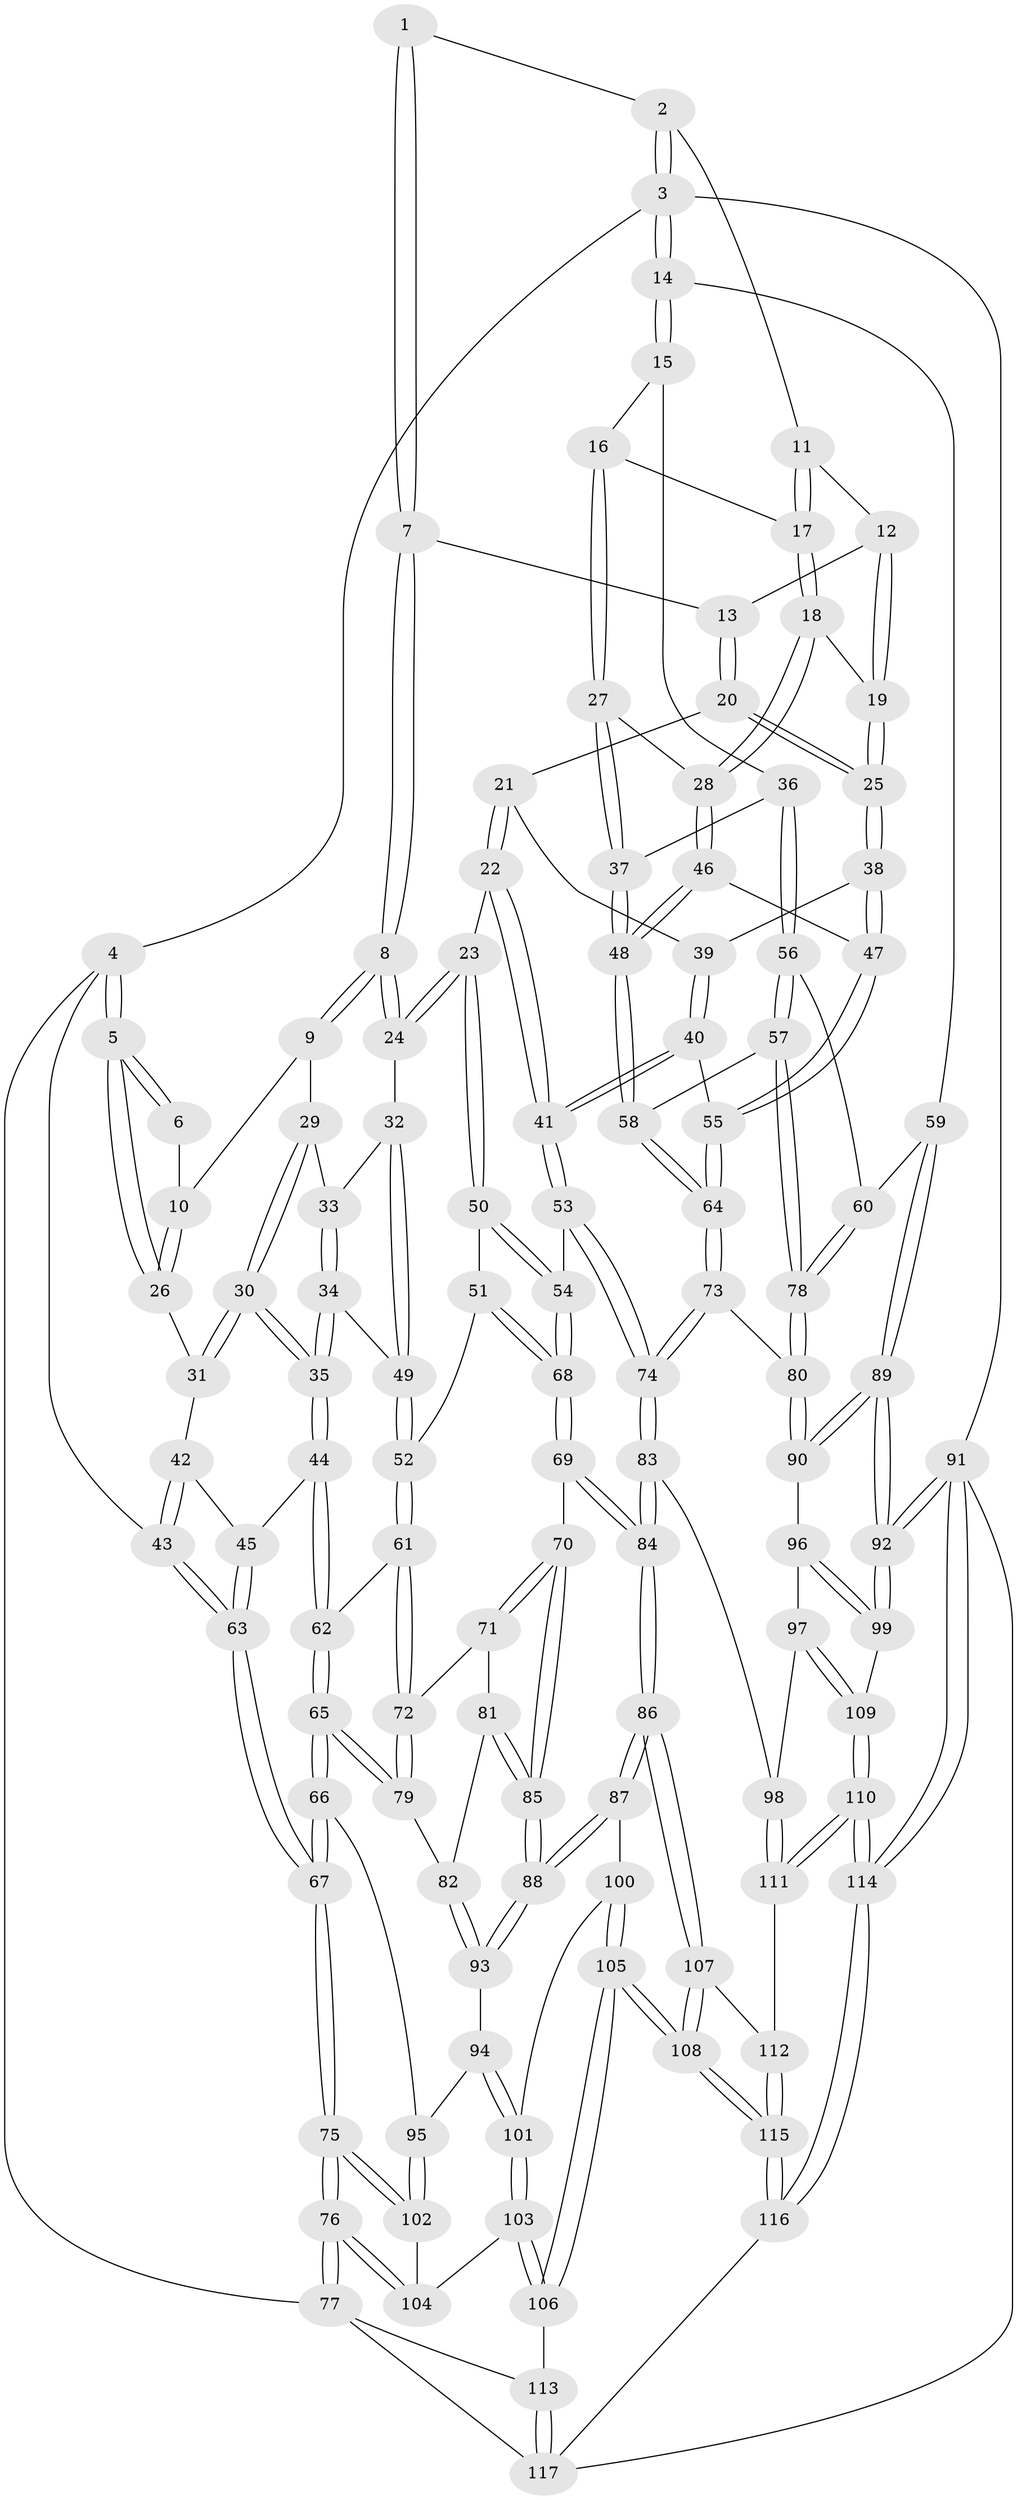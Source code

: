// Generated by graph-tools (version 1.1) at 2025/38/03/09/25 02:38:28]
// undirected, 117 vertices, 289 edges
graph export_dot {
graph [start="1"]
  node [color=gray90,style=filled];
  1 [pos="+0.521967085057727+0"];
  2 [pos="+0.7789903900257904+0"];
  3 [pos="+1+0"];
  4 [pos="+0+0"];
  5 [pos="+0+0"];
  6 [pos="+0.26460090963529276+0"];
  7 [pos="+0.5185505033596307+0"];
  8 [pos="+0.34343172566128094+0.0815644753720801"];
  9 [pos="+0.2993283722124085+0.05740886869219024"];
  10 [pos="+0.29130880040369994+0.047620857084051636"];
  11 [pos="+0.7758376476218506+0"];
  12 [pos="+0.6759533640958162+0.04257918416457301"];
  13 [pos="+0.5368832468389415+0.011432001882989127"];
  14 [pos="+1+0"];
  15 [pos="+1+0.05350446919120788"];
  16 [pos="+0.8770077127699156+0.08032159041777194"];
  17 [pos="+0.7990315127167944+0.029003130268914434"];
  18 [pos="+0.7285016448921987+0.1265980204469601"];
  19 [pos="+0.7160166360567534+0.129438887426784"];
  20 [pos="+0.5366662281166638+0.02873838156019194"];
  21 [pos="+0.5172442182418642+0.0952088852076176"];
  22 [pos="+0.486198511303215+0.12829425034829992"];
  23 [pos="+0.3995338580330234+0.156497178119888"];
  24 [pos="+0.39088624922976284+0.15383287645816715"];
  25 [pos="+0.7014389969811358+0.1395225353875212"];
  26 [pos="+0.14431179214850434+0.08965197874434719"];
  27 [pos="+0.8511900059362704+0.17474572385328868"];
  28 [pos="+0.7957375795433961+0.1717772436849017"];
  29 [pos="+0.26676029055394773+0.12744257004266796"];
  30 [pos="+0.19259158605122254+0.17941977904553688"];
  31 [pos="+0.14774951197102043+0.1109267773159795"];
  32 [pos="+0.35820239433115963+0.17758033189348763"];
  33 [pos="+0.27449781329914036+0.14498013942348614"];
  34 [pos="+0.2905823091228574+0.23165606688513313"];
  35 [pos="+0.20502324624282153+0.23655513283258348"];
  36 [pos="+0.90185377573943+0.21778359053530535"];
  37 [pos="+0.8888654713018684+0.2147207984830891"];
  38 [pos="+0.6677460190783266+0.1879904212096308"];
  39 [pos="+0.563692907863524+0.1349368577201577"];
  40 [pos="+0.5750544524832636+0.2886466990013995"];
  41 [pos="+0.5521144860207984+0.29987674597743036"];
  42 [pos="+0.08458612883634309+0.18096788693980118"];
  43 [pos="+0+0"];
  44 [pos="+0.19038755256198425+0.2562165437662016"];
  45 [pos="+0.06808200508802884+0.2418665584105048"];
  46 [pos="+0.7711578319490915+0.2644051737641074"];
  47 [pos="+0.6622798784420496+0.21943890224064477"];
  48 [pos="+0.7973989604590763+0.3074712347875459"];
  49 [pos="+0.2929548377483954+0.2319781836142676"];
  50 [pos="+0.4126541863344859+0.2042617782683741"];
  51 [pos="+0.35078489089448306+0.3154086329774211"];
  52 [pos="+0.3386537679043193+0.30870095292130373"];
  53 [pos="+0.5263189638392171+0.3292141767700553"];
  54 [pos="+0.49666497371215446+0.33334182470246915"];
  55 [pos="+0.6258566379881397+0.2708384783453775"];
  56 [pos="+0.9837293294024549+0.294758600044747"];
  57 [pos="+0.81282829438291+0.351058178143419"];
  58 [pos="+0.7962276290278597+0.3413487294278757"];
  59 [pos="+1+0.2746681042082299"];
  60 [pos="+0.9937951784855571+0.2990560637319204"];
  61 [pos="+0.2289217610765991+0.36343226139759954"];
  62 [pos="+0.1898091728905001+0.2995982870368086"];
  63 [pos="+0+0.36538879650439604"];
  64 [pos="+0.7297664901400482+0.3720278069765"];
  65 [pos="+0.019806265395321744+0.41429458219424437"];
  66 [pos="+0+0.4198451164380084"];
  67 [pos="+0+0.3717452358178045"];
  68 [pos="+0.41573559557166456+0.3798103070730406"];
  69 [pos="+0.40452835964257705+0.4066878054960915"];
  70 [pos="+0.38816101008204007+0.42104167333724773"];
  71 [pos="+0.26225810832264146+0.3987919342691568"];
  72 [pos="+0.22953169578124347+0.3733163872649361"];
  73 [pos="+0.6945898088087937+0.44960344085903714"];
  74 [pos="+0.6327064633285202+0.5033368010010459"];
  75 [pos="+0+0.6815696968291036"];
  76 [pos="+0+0.846644036687404"];
  77 [pos="+0+0.8503995860079328"];
  78 [pos="+0.9002378736679495+0.4836220195590264"];
  79 [pos="+0.17260877354504273+0.43942947933800175"];
  80 [pos="+0.9022500213791982+0.5057626519495341"];
  81 [pos="+0.26392827660720963+0.45622604174476256"];
  82 [pos="+0.19824251066033952+0.4908891761489524"];
  83 [pos="+0.6058733920209982+0.6187257010404703"];
  84 [pos="+0.5901565895155289+0.6237826349164979"];
  85 [pos="+0.34285018216086843+0.5140300676791916"];
  86 [pos="+0.5878378274621274+0.6252623009839434"];
  87 [pos="+0.34541500396145924+0.6123437887798983"];
  88 [pos="+0.3334772214458974+0.5655924666188399"];
  89 [pos="+1+0.565475428949278"];
  90 [pos="+0.906769951417953+0.5164475834143437"];
  91 [pos="+1+1"];
  92 [pos="+1+1"];
  93 [pos="+0.20008236175864852+0.5075222029671399"];
  94 [pos="+0.13624656089182396+0.5836417861979208"];
  95 [pos="+0.12033564957318982+0.5848561725321972"];
  96 [pos="+0.8959413440298262+0.5327904250415996"];
  97 [pos="+0.6575602135917595+0.6400817583835557"];
  98 [pos="+0.6296913451995259+0.6302820404739592"];
  99 [pos="+0.8963753651250351+0.7528838734023385"];
  100 [pos="+0.30244345698583824+0.668794380872025"];
  101 [pos="+0.2287692585088073+0.6488287566597617"];
  102 [pos="+0.1130659467621253+0.5952093885215644"];
  103 [pos="+0.08284014273608552+0.7511870491304257"];
  104 [pos="+0.06717512366896188+0.7460992954821002"];
  105 [pos="+0.2997412976306554+0.8430787373846879"];
  106 [pos="+0.19772215537052568+0.8266056527809525"];
  107 [pos="+0.5258498492541588+0.7582760605631825"];
  108 [pos="+0.33392345824455727+0.8879960713690056"];
  109 [pos="+0.7567613906552794+0.7361394853122676"];
  110 [pos="+0.6945623345054941+0.9842636098042262"];
  111 [pos="+0.6539846694436937+0.943893774675518"];
  112 [pos="+0.6149928980287985+0.9156096601552811"];
  113 [pos="+0.09861778910830828+0.9085030090934463"];
  114 [pos="+0.7725985663975481+1"];
  115 [pos="+0.33671251490421966+0.9062759941270029"];
  116 [pos="+0.3204135761522537+1"];
  117 [pos="+0.22198545927558105+1"];
  1 -- 2;
  1 -- 7;
  1 -- 7;
  2 -- 3;
  2 -- 3;
  2 -- 11;
  3 -- 4;
  3 -- 14;
  3 -- 14;
  3 -- 91;
  4 -- 5;
  4 -- 5;
  4 -- 43;
  4 -- 77;
  5 -- 6;
  5 -- 6;
  5 -- 26;
  5 -- 26;
  6 -- 10;
  7 -- 8;
  7 -- 8;
  7 -- 13;
  8 -- 9;
  8 -- 9;
  8 -- 24;
  8 -- 24;
  9 -- 10;
  9 -- 29;
  10 -- 26;
  10 -- 26;
  11 -- 12;
  11 -- 17;
  11 -- 17;
  12 -- 13;
  12 -- 19;
  12 -- 19;
  13 -- 20;
  13 -- 20;
  14 -- 15;
  14 -- 15;
  14 -- 59;
  15 -- 16;
  15 -- 36;
  16 -- 17;
  16 -- 27;
  16 -- 27;
  17 -- 18;
  17 -- 18;
  18 -- 19;
  18 -- 28;
  18 -- 28;
  19 -- 25;
  19 -- 25;
  20 -- 21;
  20 -- 25;
  20 -- 25;
  21 -- 22;
  21 -- 22;
  21 -- 39;
  22 -- 23;
  22 -- 41;
  22 -- 41;
  23 -- 24;
  23 -- 24;
  23 -- 50;
  23 -- 50;
  24 -- 32;
  25 -- 38;
  25 -- 38;
  26 -- 31;
  27 -- 28;
  27 -- 37;
  27 -- 37;
  28 -- 46;
  28 -- 46;
  29 -- 30;
  29 -- 30;
  29 -- 33;
  30 -- 31;
  30 -- 31;
  30 -- 35;
  30 -- 35;
  31 -- 42;
  32 -- 33;
  32 -- 49;
  32 -- 49;
  33 -- 34;
  33 -- 34;
  34 -- 35;
  34 -- 35;
  34 -- 49;
  35 -- 44;
  35 -- 44;
  36 -- 37;
  36 -- 56;
  36 -- 56;
  37 -- 48;
  37 -- 48;
  38 -- 39;
  38 -- 47;
  38 -- 47;
  39 -- 40;
  39 -- 40;
  40 -- 41;
  40 -- 41;
  40 -- 55;
  41 -- 53;
  41 -- 53;
  42 -- 43;
  42 -- 43;
  42 -- 45;
  43 -- 63;
  43 -- 63;
  44 -- 45;
  44 -- 62;
  44 -- 62;
  45 -- 63;
  45 -- 63;
  46 -- 47;
  46 -- 48;
  46 -- 48;
  47 -- 55;
  47 -- 55;
  48 -- 58;
  48 -- 58;
  49 -- 52;
  49 -- 52;
  50 -- 51;
  50 -- 54;
  50 -- 54;
  51 -- 52;
  51 -- 68;
  51 -- 68;
  52 -- 61;
  52 -- 61;
  53 -- 54;
  53 -- 74;
  53 -- 74;
  54 -- 68;
  54 -- 68;
  55 -- 64;
  55 -- 64;
  56 -- 57;
  56 -- 57;
  56 -- 60;
  57 -- 58;
  57 -- 78;
  57 -- 78;
  58 -- 64;
  58 -- 64;
  59 -- 60;
  59 -- 89;
  59 -- 89;
  60 -- 78;
  60 -- 78;
  61 -- 62;
  61 -- 72;
  61 -- 72;
  62 -- 65;
  62 -- 65;
  63 -- 67;
  63 -- 67;
  64 -- 73;
  64 -- 73;
  65 -- 66;
  65 -- 66;
  65 -- 79;
  65 -- 79;
  66 -- 67;
  66 -- 67;
  66 -- 95;
  67 -- 75;
  67 -- 75;
  68 -- 69;
  68 -- 69;
  69 -- 70;
  69 -- 84;
  69 -- 84;
  70 -- 71;
  70 -- 71;
  70 -- 85;
  70 -- 85;
  71 -- 72;
  71 -- 81;
  72 -- 79;
  72 -- 79;
  73 -- 74;
  73 -- 74;
  73 -- 80;
  74 -- 83;
  74 -- 83;
  75 -- 76;
  75 -- 76;
  75 -- 102;
  75 -- 102;
  76 -- 77;
  76 -- 77;
  76 -- 104;
  76 -- 104;
  77 -- 113;
  77 -- 117;
  78 -- 80;
  78 -- 80;
  79 -- 82;
  80 -- 90;
  80 -- 90;
  81 -- 82;
  81 -- 85;
  81 -- 85;
  82 -- 93;
  82 -- 93;
  83 -- 84;
  83 -- 84;
  83 -- 98;
  84 -- 86;
  84 -- 86;
  85 -- 88;
  85 -- 88;
  86 -- 87;
  86 -- 87;
  86 -- 107;
  86 -- 107;
  87 -- 88;
  87 -- 88;
  87 -- 100;
  88 -- 93;
  88 -- 93;
  89 -- 90;
  89 -- 90;
  89 -- 92;
  89 -- 92;
  90 -- 96;
  91 -- 92;
  91 -- 92;
  91 -- 114;
  91 -- 114;
  91 -- 117;
  92 -- 99;
  92 -- 99;
  93 -- 94;
  94 -- 95;
  94 -- 101;
  94 -- 101;
  95 -- 102;
  95 -- 102;
  96 -- 97;
  96 -- 99;
  96 -- 99;
  97 -- 98;
  97 -- 109;
  97 -- 109;
  98 -- 111;
  98 -- 111;
  99 -- 109;
  100 -- 101;
  100 -- 105;
  100 -- 105;
  101 -- 103;
  101 -- 103;
  102 -- 104;
  103 -- 104;
  103 -- 106;
  103 -- 106;
  105 -- 106;
  105 -- 106;
  105 -- 108;
  105 -- 108;
  106 -- 113;
  107 -- 108;
  107 -- 108;
  107 -- 112;
  108 -- 115;
  108 -- 115;
  109 -- 110;
  109 -- 110;
  110 -- 111;
  110 -- 111;
  110 -- 114;
  110 -- 114;
  111 -- 112;
  112 -- 115;
  112 -- 115;
  113 -- 117;
  113 -- 117;
  114 -- 116;
  114 -- 116;
  115 -- 116;
  115 -- 116;
  116 -- 117;
}
